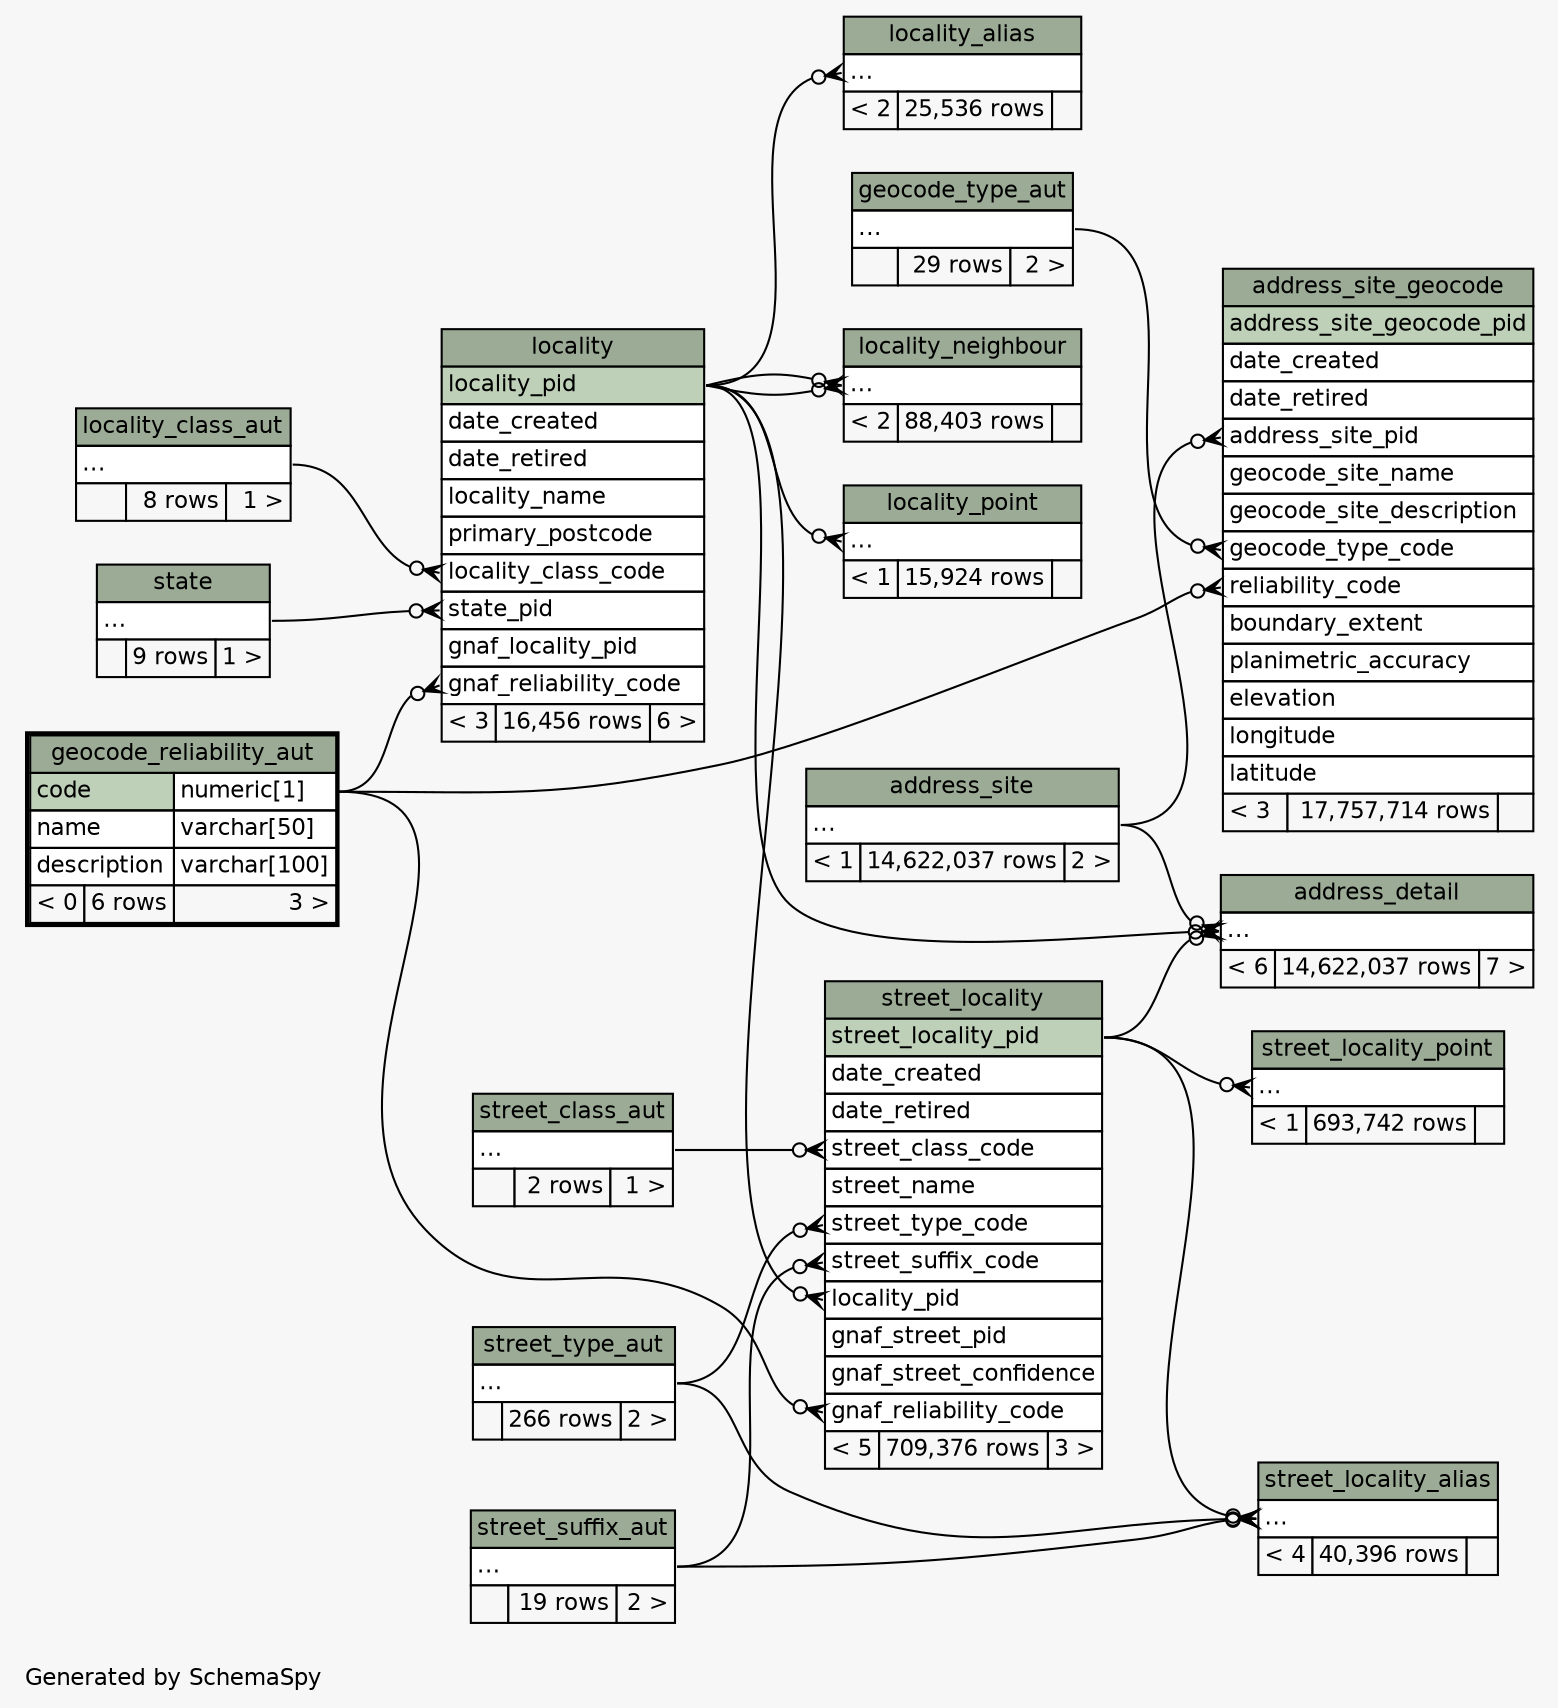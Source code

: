 // dot 2.40.1 on Linux 4.15.0-20-generic
// SchemaSpy rev 590
digraph "twoDegreesRelationshipsDiagram" {
  graph [
    rankdir="RL"
    bgcolor="#f7f7f7"
    label="\nGenerated by SchemaSpy"
    labeljust="l"
    nodesep="0.18"
    ranksep="0.46"
    fontname="Helvetica"
    fontsize="11"
  ];
  node [
    fontname="Helvetica"
    fontsize="11"
    shape="plaintext"
  ];
  edge [
    arrowsize="0.8"
  ];
  "address_detail":"elipses":w -> "address_site":"elipses":e [arrowhead=none dir=back arrowtail=crowodot];
  "address_detail":"elipses":w -> "locality":"locality_pid":e [arrowhead=none dir=back arrowtail=crowodot];
  "address_detail":"elipses":w -> "street_locality":"street_locality_pid":e [arrowhead=none dir=back arrowtail=crowodot];
  "address_site_geocode":"address_site_pid":w -> "address_site":"elipses":e [arrowhead=none dir=back arrowtail=crowodot];
  "address_site_geocode":"geocode_type_code":w -> "geocode_type_aut":"elipses":e [arrowhead=none dir=back arrowtail=crowodot];
  "address_site_geocode":"reliability_code":w -> "geocode_reliability_aut":"code.type":e [arrowhead=none dir=back arrowtail=crowodot];
  "locality":"gnaf_reliability_code":w -> "geocode_reliability_aut":"code.type":e [arrowhead=none dir=back arrowtail=crowodot];
  "locality":"locality_class_code":w -> "locality_class_aut":"elipses":e [arrowhead=none dir=back arrowtail=crowodot];
  "locality":"state_pid":w -> "state":"elipses":e [arrowhead=none dir=back arrowtail=crowodot];
  "locality_alias":"elipses":w -> "locality":"locality_pid":e [arrowhead=none dir=back arrowtail=crowodot];
  "locality_neighbour":"elipses":w -> "locality":"locality_pid":e [arrowhead=none dir=back arrowtail=crowodot];
  "locality_neighbour":"elipses":w -> "locality":"locality_pid":e [arrowhead=none dir=back arrowtail=crowodot];
  "locality_point":"elipses":w -> "locality":"locality_pid":e [arrowhead=none dir=back arrowtail=crowodot];
  "street_locality":"gnaf_reliability_code":w -> "geocode_reliability_aut":"code.type":e [arrowhead=none dir=back arrowtail=crowodot];
  "street_locality":"locality_pid":w -> "locality":"locality_pid":e [arrowhead=none dir=back arrowtail=crowodot];
  "street_locality":"street_class_code":w -> "street_class_aut":"elipses":e [arrowhead=none dir=back arrowtail=crowodot];
  "street_locality":"street_suffix_code":w -> "street_suffix_aut":"elipses":e [arrowhead=none dir=back arrowtail=crowodot];
  "street_locality":"street_type_code":w -> "street_type_aut":"elipses":e [arrowhead=none dir=back arrowtail=crowodot];
  "street_locality_alias":"elipses":w -> "street_locality":"street_locality_pid":e [arrowhead=none dir=back arrowtail=crowodot];
  "street_locality_alias":"elipses":w -> "street_suffix_aut":"elipses":e [arrowhead=none dir=back arrowtail=crowodot];
  "street_locality_alias":"elipses":w -> "street_type_aut":"elipses":e [arrowhead=none dir=back arrowtail=crowodot];
  "street_locality_point":"elipses":w -> "street_locality":"street_locality_pid":e [arrowhead=none dir=back arrowtail=crowodot];
  "address_detail" [
    label=<
    <TABLE BORDER="0" CELLBORDER="1" CELLSPACING="0" BGCOLOR="#ffffff">
      <TR><TD COLSPAN="3" BGCOLOR="#9bab96" ALIGN="CENTER">address_detail</TD></TR>
      <TR><TD PORT="elipses" COLSPAN="3" ALIGN="LEFT">...</TD></TR>
      <TR><TD ALIGN="LEFT" BGCOLOR="#f7f7f7">&lt; 6</TD><TD ALIGN="RIGHT" BGCOLOR="#f7f7f7">14,622,037 rows</TD><TD ALIGN="RIGHT" BGCOLOR="#f7f7f7">7 &gt;</TD></TR>
    </TABLE>>
    URL="address_detail.html"
    tooltip="address_detail"
  ];
  "address_site" [
    label=<
    <TABLE BORDER="0" CELLBORDER="1" CELLSPACING="0" BGCOLOR="#ffffff">
      <TR><TD COLSPAN="3" BGCOLOR="#9bab96" ALIGN="CENTER">address_site</TD></TR>
      <TR><TD PORT="elipses" COLSPAN="3" ALIGN="LEFT">...</TD></TR>
      <TR><TD ALIGN="LEFT" BGCOLOR="#f7f7f7">&lt; 1</TD><TD ALIGN="RIGHT" BGCOLOR="#f7f7f7">14,622,037 rows</TD><TD ALIGN="RIGHT" BGCOLOR="#f7f7f7">2 &gt;</TD></TR>
    </TABLE>>
    URL="address_site.html"
    tooltip="address_site"
  ];
  "address_site_geocode" [
    label=<
    <TABLE BORDER="0" CELLBORDER="1" CELLSPACING="0" BGCOLOR="#ffffff">
      <TR><TD COLSPAN="3" BGCOLOR="#9bab96" ALIGN="CENTER">address_site_geocode</TD></TR>
      <TR><TD PORT="address_site_geocode_pid" COLSPAN="3" BGCOLOR="#bed1b8" ALIGN="LEFT">address_site_geocode_pid</TD></TR>
      <TR><TD PORT="date_created" COLSPAN="3" ALIGN="LEFT">date_created</TD></TR>
      <TR><TD PORT="date_retired" COLSPAN="3" ALIGN="LEFT">date_retired</TD></TR>
      <TR><TD PORT="address_site_pid" COLSPAN="3" ALIGN="LEFT">address_site_pid</TD></TR>
      <TR><TD PORT="geocode_site_name" COLSPAN="3" ALIGN="LEFT">geocode_site_name</TD></TR>
      <TR><TD PORT="geocode_site_description" COLSPAN="3" ALIGN="LEFT">geocode_site_description</TD></TR>
      <TR><TD PORT="geocode_type_code" COLSPAN="3" ALIGN="LEFT">geocode_type_code</TD></TR>
      <TR><TD PORT="reliability_code" COLSPAN="3" ALIGN="LEFT">reliability_code</TD></TR>
      <TR><TD PORT="boundary_extent" COLSPAN="3" ALIGN="LEFT">boundary_extent</TD></TR>
      <TR><TD PORT="planimetric_accuracy" COLSPAN="3" ALIGN="LEFT">planimetric_accuracy</TD></TR>
      <TR><TD PORT="elevation" COLSPAN="3" ALIGN="LEFT">elevation</TD></TR>
      <TR><TD PORT="longitude" COLSPAN="3" ALIGN="LEFT">longitude</TD></TR>
      <TR><TD PORT="latitude" COLSPAN="3" ALIGN="LEFT">latitude</TD></TR>
      <TR><TD ALIGN="LEFT" BGCOLOR="#f7f7f7">&lt; 3</TD><TD ALIGN="RIGHT" BGCOLOR="#f7f7f7">17,757,714 rows</TD><TD ALIGN="RIGHT" BGCOLOR="#f7f7f7">  </TD></TR>
    </TABLE>>
    URL="address_site_geocode.html"
    tooltip="address_site_geocode"
  ];
  "geocode_reliability_aut" [
    label=<
    <TABLE BORDER="2" CELLBORDER="1" CELLSPACING="0" BGCOLOR="#ffffff">
      <TR><TD COLSPAN="3" BGCOLOR="#9bab96" ALIGN="CENTER">geocode_reliability_aut</TD></TR>
      <TR><TD PORT="code" COLSPAN="2" BGCOLOR="#bed1b8" ALIGN="LEFT">code</TD><TD PORT="code.type" ALIGN="LEFT">numeric[1]</TD></TR>
      <TR><TD PORT="name" COLSPAN="2" ALIGN="LEFT">name</TD><TD PORT="name.type" ALIGN="LEFT">varchar[50]</TD></TR>
      <TR><TD PORT="description" COLSPAN="2" ALIGN="LEFT">description</TD><TD PORT="description.type" ALIGN="LEFT">varchar[100]</TD></TR>
      <TR><TD ALIGN="LEFT" BGCOLOR="#f7f7f7">&lt; 0</TD><TD ALIGN="RIGHT" BGCOLOR="#f7f7f7">6 rows</TD><TD ALIGN="RIGHT" BGCOLOR="#f7f7f7">3 &gt;</TD></TR>
    </TABLE>>
    URL="geocode_reliability_aut.html"
    tooltip="geocode_reliability_aut"
  ];
  "geocode_type_aut" [
    label=<
    <TABLE BORDER="0" CELLBORDER="1" CELLSPACING="0" BGCOLOR="#ffffff">
      <TR><TD COLSPAN="3" BGCOLOR="#9bab96" ALIGN="CENTER">geocode_type_aut</TD></TR>
      <TR><TD PORT="elipses" COLSPAN="3" ALIGN="LEFT">...</TD></TR>
      <TR><TD ALIGN="LEFT" BGCOLOR="#f7f7f7">  </TD><TD ALIGN="RIGHT" BGCOLOR="#f7f7f7">29 rows</TD><TD ALIGN="RIGHT" BGCOLOR="#f7f7f7">2 &gt;</TD></TR>
    </TABLE>>
    URL="geocode_type_aut.html"
    tooltip="geocode_type_aut"
  ];
  "locality" [
    label=<
    <TABLE BORDER="0" CELLBORDER="1" CELLSPACING="0" BGCOLOR="#ffffff">
      <TR><TD COLSPAN="3" BGCOLOR="#9bab96" ALIGN="CENTER">locality</TD></TR>
      <TR><TD PORT="locality_pid" COLSPAN="3" BGCOLOR="#bed1b8" ALIGN="LEFT">locality_pid</TD></TR>
      <TR><TD PORT="date_created" COLSPAN="3" ALIGN="LEFT">date_created</TD></TR>
      <TR><TD PORT="date_retired" COLSPAN="3" ALIGN="LEFT">date_retired</TD></TR>
      <TR><TD PORT="locality_name" COLSPAN="3" ALIGN="LEFT">locality_name</TD></TR>
      <TR><TD PORT="primary_postcode" COLSPAN="3" ALIGN="LEFT">primary_postcode</TD></TR>
      <TR><TD PORT="locality_class_code" COLSPAN="3" ALIGN="LEFT">locality_class_code</TD></TR>
      <TR><TD PORT="state_pid" COLSPAN="3" ALIGN="LEFT">state_pid</TD></TR>
      <TR><TD PORT="gnaf_locality_pid" COLSPAN="3" ALIGN="LEFT">gnaf_locality_pid</TD></TR>
      <TR><TD PORT="gnaf_reliability_code" COLSPAN="3" ALIGN="LEFT">gnaf_reliability_code</TD></TR>
      <TR><TD ALIGN="LEFT" BGCOLOR="#f7f7f7">&lt; 3</TD><TD ALIGN="RIGHT" BGCOLOR="#f7f7f7">16,456 rows</TD><TD ALIGN="RIGHT" BGCOLOR="#f7f7f7">6 &gt;</TD></TR>
    </TABLE>>
    URL="locality.html"
    tooltip="locality"
  ];
  "locality_alias" [
    label=<
    <TABLE BORDER="0" CELLBORDER="1" CELLSPACING="0" BGCOLOR="#ffffff">
      <TR><TD COLSPAN="3" BGCOLOR="#9bab96" ALIGN="CENTER">locality_alias</TD></TR>
      <TR><TD PORT="elipses" COLSPAN="3" ALIGN="LEFT">...</TD></TR>
      <TR><TD ALIGN="LEFT" BGCOLOR="#f7f7f7">&lt; 2</TD><TD ALIGN="RIGHT" BGCOLOR="#f7f7f7">25,536 rows</TD><TD ALIGN="RIGHT" BGCOLOR="#f7f7f7">  </TD></TR>
    </TABLE>>
    URL="locality_alias.html"
    tooltip="locality_alias"
  ];
  "locality_class_aut" [
    label=<
    <TABLE BORDER="0" CELLBORDER="1" CELLSPACING="0" BGCOLOR="#ffffff">
      <TR><TD COLSPAN="3" BGCOLOR="#9bab96" ALIGN="CENTER">locality_class_aut</TD></TR>
      <TR><TD PORT="elipses" COLSPAN="3" ALIGN="LEFT">...</TD></TR>
      <TR><TD ALIGN="LEFT" BGCOLOR="#f7f7f7">  </TD><TD ALIGN="RIGHT" BGCOLOR="#f7f7f7">8 rows</TD><TD ALIGN="RIGHT" BGCOLOR="#f7f7f7">1 &gt;</TD></TR>
    </TABLE>>
    URL="locality_class_aut.html"
    tooltip="locality_class_aut"
  ];
  "locality_neighbour" [
    label=<
    <TABLE BORDER="0" CELLBORDER="1" CELLSPACING="0" BGCOLOR="#ffffff">
      <TR><TD COLSPAN="3" BGCOLOR="#9bab96" ALIGN="CENTER">locality_neighbour</TD></TR>
      <TR><TD PORT="elipses" COLSPAN="3" ALIGN="LEFT">...</TD></TR>
      <TR><TD ALIGN="LEFT" BGCOLOR="#f7f7f7">&lt; 2</TD><TD ALIGN="RIGHT" BGCOLOR="#f7f7f7">88,403 rows</TD><TD ALIGN="RIGHT" BGCOLOR="#f7f7f7">  </TD></TR>
    </TABLE>>
    URL="locality_neighbour.html"
    tooltip="locality_neighbour"
  ];
  "locality_point" [
    label=<
    <TABLE BORDER="0" CELLBORDER="1" CELLSPACING="0" BGCOLOR="#ffffff">
      <TR><TD COLSPAN="3" BGCOLOR="#9bab96" ALIGN="CENTER">locality_point</TD></TR>
      <TR><TD PORT="elipses" COLSPAN="3" ALIGN="LEFT">...</TD></TR>
      <TR><TD ALIGN="LEFT" BGCOLOR="#f7f7f7">&lt; 1</TD><TD ALIGN="RIGHT" BGCOLOR="#f7f7f7">15,924 rows</TD><TD ALIGN="RIGHT" BGCOLOR="#f7f7f7">  </TD></TR>
    </TABLE>>
    URL="locality_point.html"
    tooltip="locality_point"
  ];
  "state" [
    label=<
    <TABLE BORDER="0" CELLBORDER="1" CELLSPACING="0" BGCOLOR="#ffffff">
      <TR><TD COLSPAN="3" BGCOLOR="#9bab96" ALIGN="CENTER">state</TD></TR>
      <TR><TD PORT="elipses" COLSPAN="3" ALIGN="LEFT">...</TD></TR>
      <TR><TD ALIGN="LEFT" BGCOLOR="#f7f7f7">  </TD><TD ALIGN="RIGHT" BGCOLOR="#f7f7f7">9 rows</TD><TD ALIGN="RIGHT" BGCOLOR="#f7f7f7">1 &gt;</TD></TR>
    </TABLE>>
    URL="state.html"
    tooltip="state"
  ];
  "street_class_aut" [
    label=<
    <TABLE BORDER="0" CELLBORDER="1" CELLSPACING="0" BGCOLOR="#ffffff">
      <TR><TD COLSPAN="3" BGCOLOR="#9bab96" ALIGN="CENTER">street_class_aut</TD></TR>
      <TR><TD PORT="elipses" COLSPAN="3" ALIGN="LEFT">...</TD></TR>
      <TR><TD ALIGN="LEFT" BGCOLOR="#f7f7f7">  </TD><TD ALIGN="RIGHT" BGCOLOR="#f7f7f7">2 rows</TD><TD ALIGN="RIGHT" BGCOLOR="#f7f7f7">1 &gt;</TD></TR>
    </TABLE>>
    URL="street_class_aut.html"
    tooltip="street_class_aut"
  ];
  "street_locality" [
    label=<
    <TABLE BORDER="0" CELLBORDER="1" CELLSPACING="0" BGCOLOR="#ffffff">
      <TR><TD COLSPAN="3" BGCOLOR="#9bab96" ALIGN="CENTER">street_locality</TD></TR>
      <TR><TD PORT="street_locality_pid" COLSPAN="3" BGCOLOR="#bed1b8" ALIGN="LEFT">street_locality_pid</TD></TR>
      <TR><TD PORT="date_created" COLSPAN="3" ALIGN="LEFT">date_created</TD></TR>
      <TR><TD PORT="date_retired" COLSPAN="3" ALIGN="LEFT">date_retired</TD></TR>
      <TR><TD PORT="street_class_code" COLSPAN="3" ALIGN="LEFT">street_class_code</TD></TR>
      <TR><TD PORT="street_name" COLSPAN="3" ALIGN="LEFT">street_name</TD></TR>
      <TR><TD PORT="street_type_code" COLSPAN="3" ALIGN="LEFT">street_type_code</TD></TR>
      <TR><TD PORT="street_suffix_code" COLSPAN="3" ALIGN="LEFT">street_suffix_code</TD></TR>
      <TR><TD PORT="locality_pid" COLSPAN="3" ALIGN="LEFT">locality_pid</TD></TR>
      <TR><TD PORT="gnaf_street_pid" COLSPAN="3" ALIGN="LEFT">gnaf_street_pid</TD></TR>
      <TR><TD PORT="gnaf_street_confidence" COLSPAN="3" ALIGN="LEFT">gnaf_street_confidence</TD></TR>
      <TR><TD PORT="gnaf_reliability_code" COLSPAN="3" ALIGN="LEFT">gnaf_reliability_code</TD></TR>
      <TR><TD ALIGN="LEFT" BGCOLOR="#f7f7f7">&lt; 5</TD><TD ALIGN="RIGHT" BGCOLOR="#f7f7f7">709,376 rows</TD><TD ALIGN="RIGHT" BGCOLOR="#f7f7f7">3 &gt;</TD></TR>
    </TABLE>>
    URL="street_locality.html"
    tooltip="street_locality"
  ];
  "street_locality_alias" [
    label=<
    <TABLE BORDER="0" CELLBORDER="1" CELLSPACING="0" BGCOLOR="#ffffff">
      <TR><TD COLSPAN="3" BGCOLOR="#9bab96" ALIGN="CENTER">street_locality_alias</TD></TR>
      <TR><TD PORT="elipses" COLSPAN="3" ALIGN="LEFT">...</TD></TR>
      <TR><TD ALIGN="LEFT" BGCOLOR="#f7f7f7">&lt; 4</TD><TD ALIGN="RIGHT" BGCOLOR="#f7f7f7">40,396 rows</TD><TD ALIGN="RIGHT" BGCOLOR="#f7f7f7">  </TD></TR>
    </TABLE>>
    URL="street_locality_alias.html"
    tooltip="street_locality_alias"
  ];
  "street_locality_point" [
    label=<
    <TABLE BORDER="0" CELLBORDER="1" CELLSPACING="0" BGCOLOR="#ffffff">
      <TR><TD COLSPAN="3" BGCOLOR="#9bab96" ALIGN="CENTER">street_locality_point</TD></TR>
      <TR><TD PORT="elipses" COLSPAN="3" ALIGN="LEFT">...</TD></TR>
      <TR><TD ALIGN="LEFT" BGCOLOR="#f7f7f7">&lt; 1</TD><TD ALIGN="RIGHT" BGCOLOR="#f7f7f7">693,742 rows</TD><TD ALIGN="RIGHT" BGCOLOR="#f7f7f7">  </TD></TR>
    </TABLE>>
    URL="street_locality_point.html"
    tooltip="street_locality_point"
  ];
  "street_suffix_aut" [
    label=<
    <TABLE BORDER="0" CELLBORDER="1" CELLSPACING="0" BGCOLOR="#ffffff">
      <TR><TD COLSPAN="3" BGCOLOR="#9bab96" ALIGN="CENTER">street_suffix_aut</TD></TR>
      <TR><TD PORT="elipses" COLSPAN="3" ALIGN="LEFT">...</TD></TR>
      <TR><TD ALIGN="LEFT" BGCOLOR="#f7f7f7">  </TD><TD ALIGN="RIGHT" BGCOLOR="#f7f7f7">19 rows</TD><TD ALIGN="RIGHT" BGCOLOR="#f7f7f7">2 &gt;</TD></TR>
    </TABLE>>
    URL="street_suffix_aut.html"
    tooltip="street_suffix_aut"
  ];
  "street_type_aut" [
    label=<
    <TABLE BORDER="0" CELLBORDER="1" CELLSPACING="0" BGCOLOR="#ffffff">
      <TR><TD COLSPAN="3" BGCOLOR="#9bab96" ALIGN="CENTER">street_type_aut</TD></TR>
      <TR><TD PORT="elipses" COLSPAN="3" ALIGN="LEFT">...</TD></TR>
      <TR><TD ALIGN="LEFT" BGCOLOR="#f7f7f7">  </TD><TD ALIGN="RIGHT" BGCOLOR="#f7f7f7">266 rows</TD><TD ALIGN="RIGHT" BGCOLOR="#f7f7f7">2 &gt;</TD></TR>
    </TABLE>>
    URL="street_type_aut.html"
    tooltip="street_type_aut"
  ];
}
